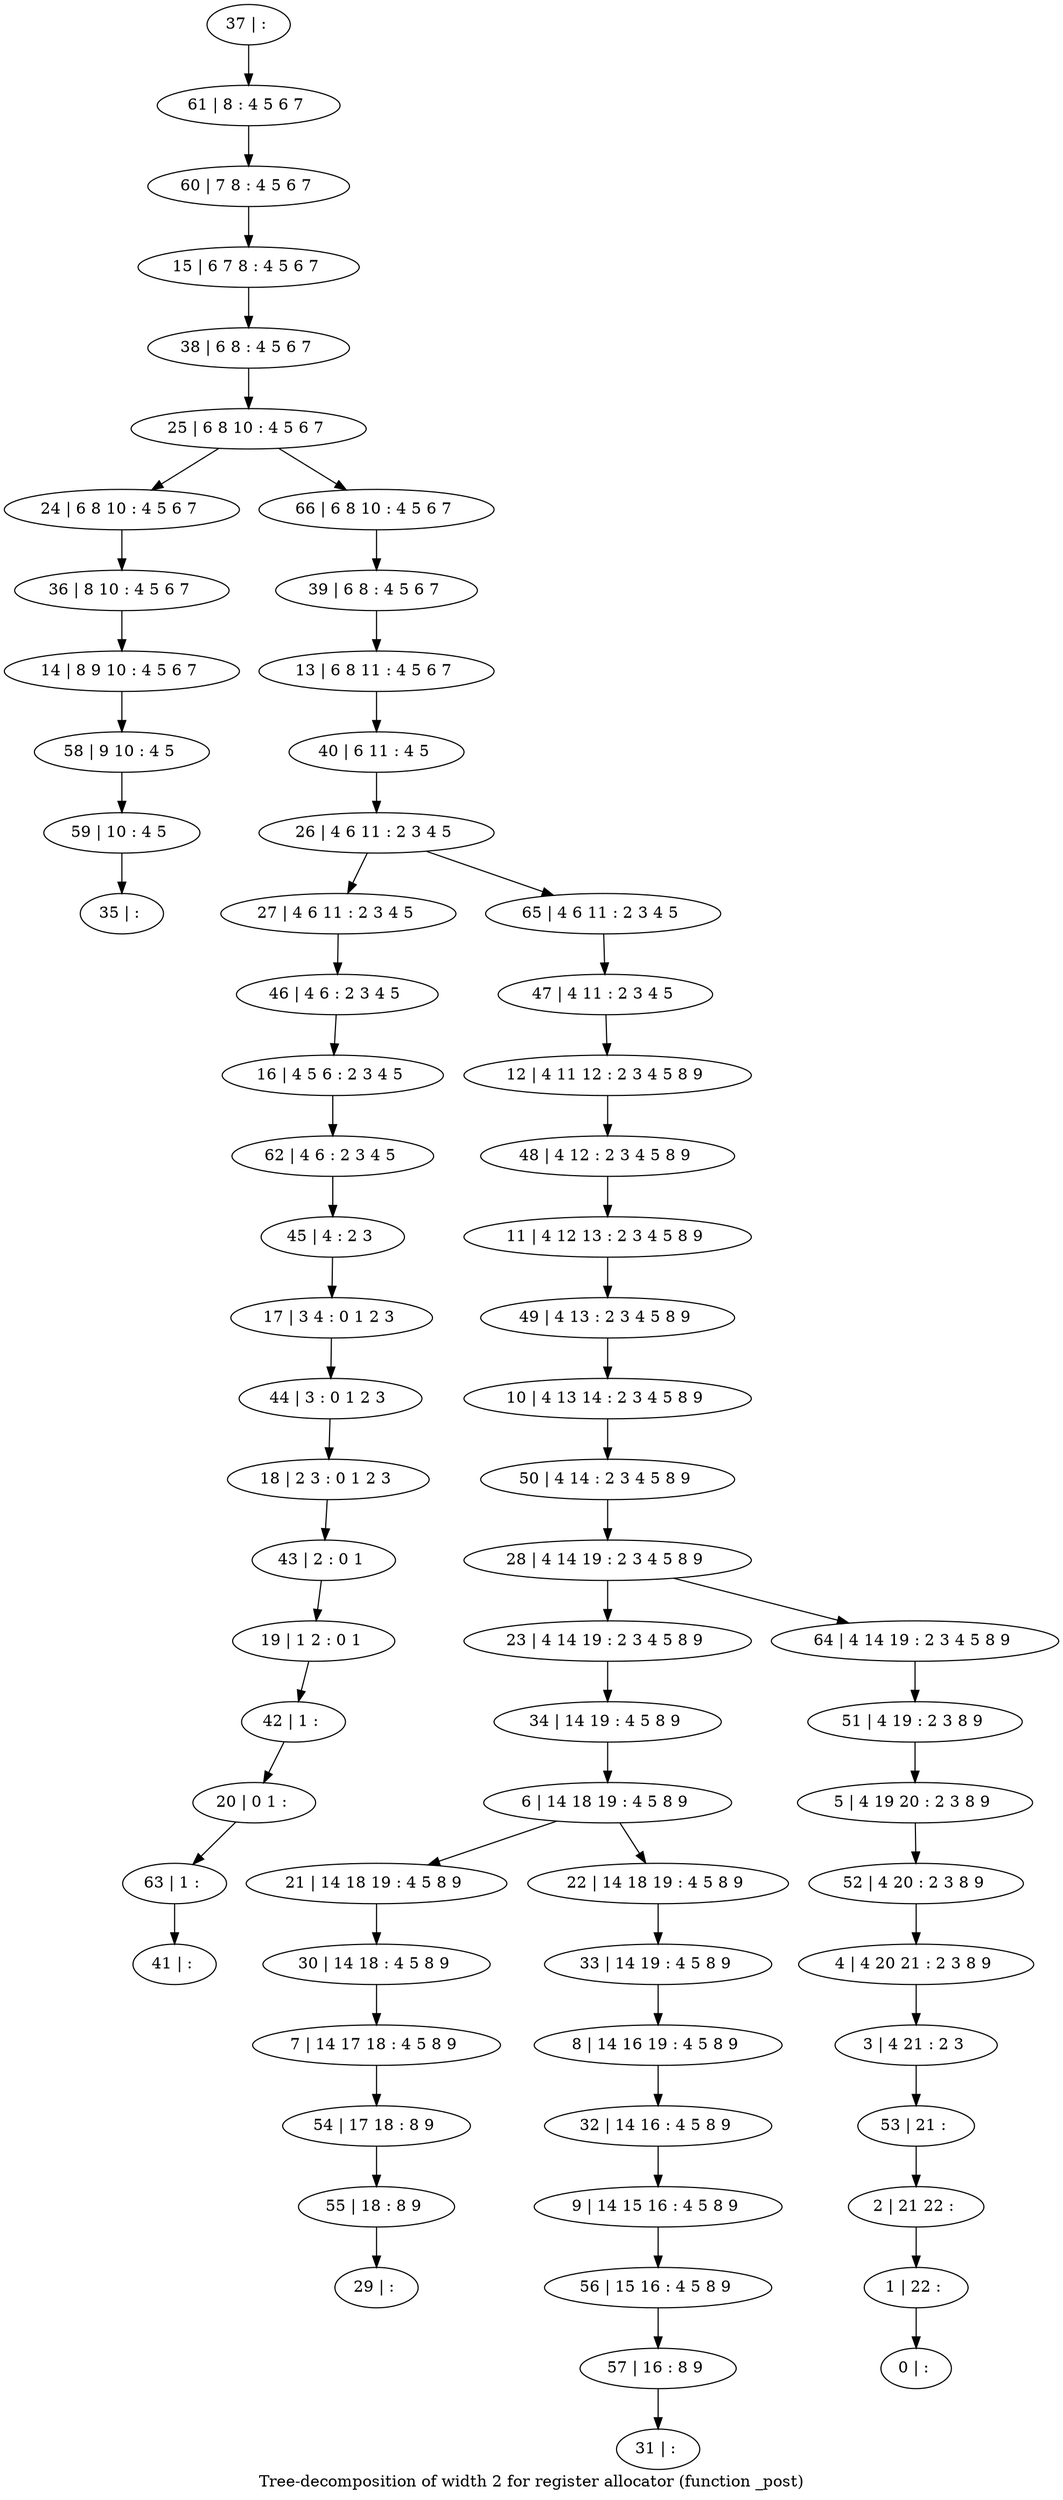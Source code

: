 digraph G {
graph [label="Tree-decomposition of width 2 for register allocator (function _post)"]
0[label="0 | : "];
1[label="1 | 22 : "];
2[label="2 | 21 22 : "];
3[label="3 | 4 21 : 2 3 "];
4[label="4 | 4 20 21 : 2 3 8 9 "];
5[label="5 | 4 19 20 : 2 3 8 9 "];
6[label="6 | 14 18 19 : 4 5 8 9 "];
7[label="7 | 14 17 18 : 4 5 8 9 "];
8[label="8 | 14 16 19 : 4 5 8 9 "];
9[label="9 | 14 15 16 : 4 5 8 9 "];
10[label="10 | 4 13 14 : 2 3 4 5 8 9 "];
11[label="11 | 4 12 13 : 2 3 4 5 8 9 "];
12[label="12 | 4 11 12 : 2 3 4 5 8 9 "];
13[label="13 | 6 8 11 : 4 5 6 7 "];
14[label="14 | 8 9 10 : 4 5 6 7 "];
15[label="15 | 6 7 8 : 4 5 6 7 "];
16[label="16 | 4 5 6 : 2 3 4 5 "];
17[label="17 | 3 4 : 0 1 2 3 "];
18[label="18 | 2 3 : 0 1 2 3 "];
19[label="19 | 1 2 : 0 1 "];
20[label="20 | 0 1 : "];
21[label="21 | 14 18 19 : 4 5 8 9 "];
22[label="22 | 14 18 19 : 4 5 8 9 "];
23[label="23 | 4 14 19 : 2 3 4 5 8 9 "];
24[label="24 | 6 8 10 : 4 5 6 7 "];
25[label="25 | 6 8 10 : 4 5 6 7 "];
26[label="26 | 4 6 11 : 2 3 4 5 "];
27[label="27 | 4 6 11 : 2 3 4 5 "];
28[label="28 | 4 14 19 : 2 3 4 5 8 9 "];
29[label="29 | : "];
30[label="30 | 14 18 : 4 5 8 9 "];
31[label="31 | : "];
32[label="32 | 14 16 : 4 5 8 9 "];
33[label="33 | 14 19 : 4 5 8 9 "];
34[label="34 | 14 19 : 4 5 8 9 "];
35[label="35 | : "];
36[label="36 | 8 10 : 4 5 6 7 "];
37[label="37 | : "];
38[label="38 | 6 8 : 4 5 6 7 "];
39[label="39 | 6 8 : 4 5 6 7 "];
40[label="40 | 6 11 : 4 5 "];
41[label="41 | : "];
42[label="42 | 1 : "];
43[label="43 | 2 : 0 1 "];
44[label="44 | 3 : 0 1 2 3 "];
45[label="45 | 4 : 2 3 "];
46[label="46 | 4 6 : 2 3 4 5 "];
47[label="47 | 4 11 : 2 3 4 5 "];
48[label="48 | 4 12 : 2 3 4 5 8 9 "];
49[label="49 | 4 13 : 2 3 4 5 8 9 "];
50[label="50 | 4 14 : 2 3 4 5 8 9 "];
51[label="51 | 4 19 : 2 3 8 9 "];
52[label="52 | 4 20 : 2 3 8 9 "];
53[label="53 | 21 : "];
54[label="54 | 17 18 : 8 9 "];
55[label="55 | 18 : 8 9 "];
56[label="56 | 15 16 : 4 5 8 9 "];
57[label="57 | 16 : 8 9 "];
58[label="58 | 9 10 : 4 5 "];
59[label="59 | 10 : 4 5 "];
60[label="60 | 7 8 : 4 5 6 7 "];
61[label="61 | 8 : 4 5 6 7 "];
62[label="62 | 4 6 : 2 3 4 5 "];
63[label="63 | 1 : "];
64[label="64 | 4 14 19 : 2 3 4 5 8 9 "];
65[label="65 | 4 6 11 : 2 3 4 5 "];
66[label="66 | 6 8 10 : 4 5 6 7 "];
6->21 ;
6->22 ;
30->7 ;
21->30 ;
32->9 ;
8->32 ;
33->8 ;
22->33 ;
34->6 ;
23->34 ;
36->14 ;
24->36 ;
42->20 ;
19->42 ;
43->19 ;
18->43 ;
44->18 ;
17->44 ;
45->17 ;
46->16 ;
27->46 ;
7->54 ;
55->29 ;
54->55 ;
9->56 ;
57->31 ;
56->57 ;
14->58 ;
59->35 ;
58->59 ;
62->45 ;
16->62 ;
63->41 ;
20->63 ;
37->61 ;
61->60 ;
60->15 ;
15->38 ;
38->25 ;
39->13 ;
13->40 ;
40->26 ;
47->12 ;
12->48 ;
48->11 ;
11->49 ;
49->10 ;
10->50 ;
50->28 ;
51->5 ;
5->52 ;
52->4 ;
4->3 ;
3->53 ;
53->2 ;
2->1 ;
1->0 ;
64->51 ;
65->47 ;
66->39 ;
28->23 ;
28->64 ;
26->27 ;
26->65 ;
25->24 ;
25->66 ;
}
